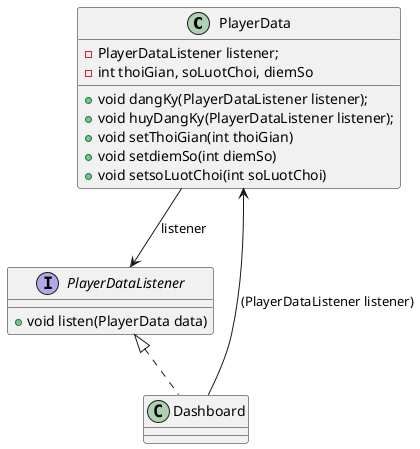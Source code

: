 @startuml
'https://plantuml.com/class-diagram
'playerData là subject'
'Dashboard là observer'


class PlayerData {
- PlayerDataListener listener;
- int thoiGian, soLuotChoi, diemSo
+void dangKy(PlayerDataListener listener);
+void huyDangKy(PlayerDataListener listener);
+void setThoiGian(int thoiGian)
+void setdiemSo(int diemSo)
+void setsoLuotChoi(int soLuotChoi)
}
class Dashboard
interface PlayerDataListener{
+void listen(PlayerData data)
}
PlayerDataListener <|.. Dashboard
PlayerData --> PlayerDataListener : listener
Dashboard --> PlayerData : (PlayerDataListener listener)

@enduml
